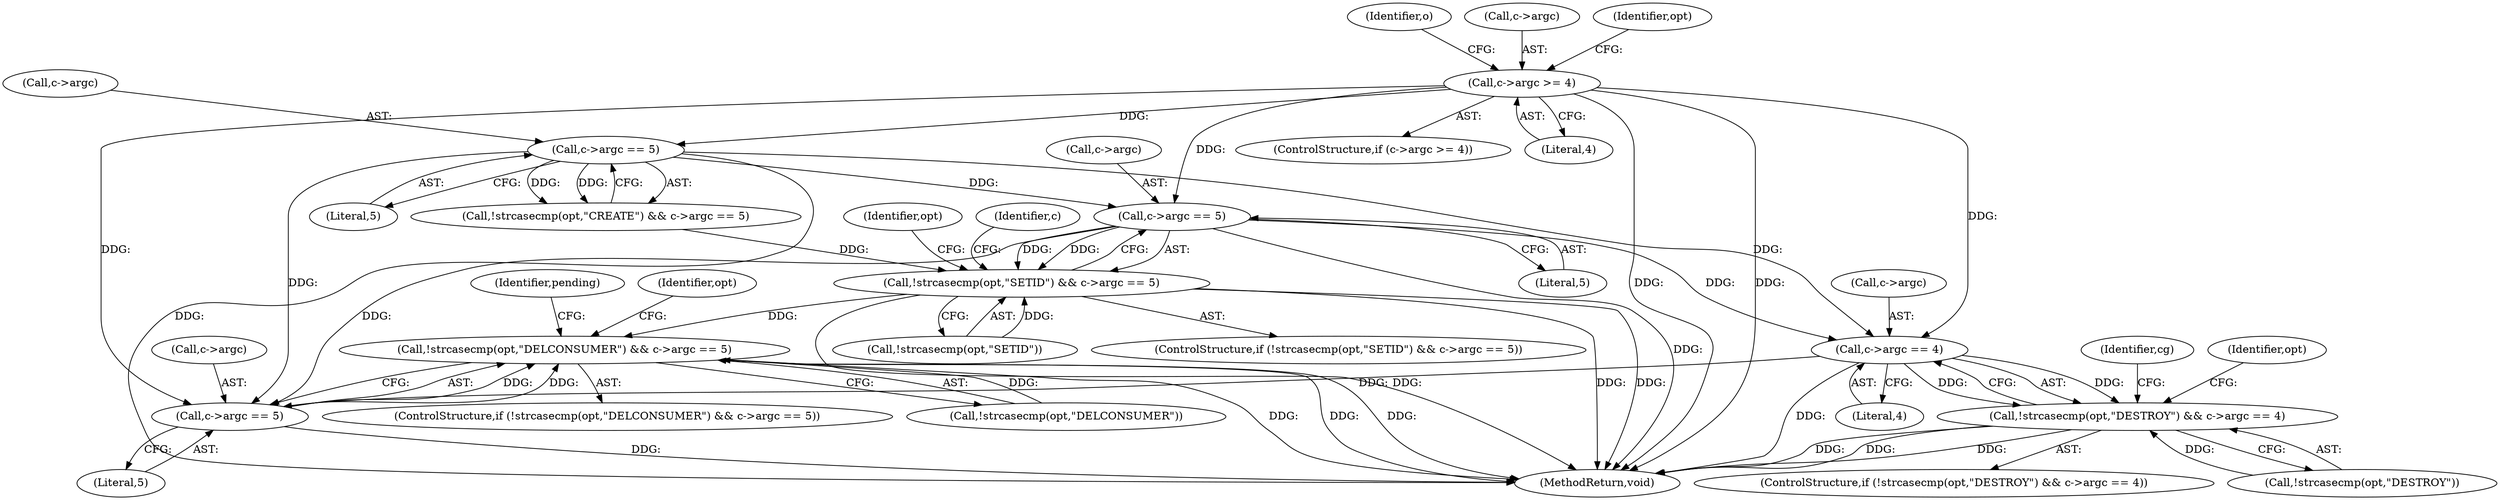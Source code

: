 digraph "0_redis_c04082cf138f1f51cedf05ee9ad36fb6763cafc6@pointer" {
"1000288" [label="(Call,c->argc == 5)"];
"1000213" [label="(Call,c->argc == 5)"];
"1000134" [label="(Call,c->argc >= 4)"];
"1000283" [label="(Call,!strcasecmp(opt,\"SETID\") && c->argc == 5)"];
"1000380" [label="(Call,!strcasecmp(opt,\"DELCONSUMER\") && c->argc == 5)"];
"1000345" [label="(Call,c->argc == 4)"];
"1000340" [label="(Call,!strcasecmp(opt,\"DESTROY\") && c->argc == 4)"];
"1000385" [label="(Call,c->argc == 5)"];
"1000341" [label="(Call,!strcasecmp(opt,\"DESTROY\"))"];
"1000284" [label="(Call,!strcasecmp(opt,\"SETID\"))"];
"1000339" [label="(ControlStructure,if (!strcasecmp(opt,\"DESTROY\") && c->argc == 4))"];
"1000142" [label="(Identifier,o)"];
"1000292" [label="(Literal,5)"];
"1000283" [label="(Call,!strcasecmp(opt,\"SETID\") && c->argc == 5)"];
"1000352" [label="(Identifier,cg)"];
"1000386" [label="(Call,c->argc)"];
"1000134" [label="(Call,c->argc >= 4)"];
"1000427" [label="(MethodReturn,void)"];
"1000383" [label="(Identifier,opt)"];
"1000133" [label="(ControlStructure,if (c->argc >= 4))"];
"1000138" [label="(Literal,4)"];
"1000213" [label="(Call,c->argc == 5)"];
"1000379" [label="(ControlStructure,if (!strcasecmp(opt,\"DELCONSUMER\") && c->argc == 5))"];
"1000340" [label="(Call,!strcasecmp(opt,\"DESTROY\") && c->argc == 4)"];
"1000389" [label="(Literal,5)"];
"1000301" [label="(Identifier,c)"];
"1000282" [label="(ControlStructure,if (!strcasecmp(opt,\"SETID\") && c->argc == 5))"];
"1000135" [label="(Call,c->argc)"];
"1000208" [label="(Call,!strcasecmp(opt,\"CREATE\") && c->argc == 5)"];
"1000288" [label="(Call,c->argc == 5)"];
"1000346" [label="(Call,c->argc)"];
"1000217" [label="(Literal,5)"];
"1000345" [label="(Call,c->argc == 4)"];
"1000380" [label="(Call,!strcasecmp(opt,\"DELCONSUMER\") && c->argc == 5)"];
"1000381" [label="(Call,!strcasecmp(opt,\"DELCONSUMER\"))"];
"1000211" [label="(Identifier,opt)"];
"1000349" [label="(Literal,4)"];
"1000289" [label="(Call,c->argc)"];
"1000414" [label="(Identifier,opt)"];
"1000393" [label="(Identifier,pending)"];
"1000214" [label="(Call,c->argc)"];
"1000385" [label="(Call,c->argc == 5)"];
"1000343" [label="(Identifier,opt)"];
"1000288" -> "1000283"  [label="AST: "];
"1000288" -> "1000292"  [label="CFG: "];
"1000289" -> "1000288"  [label="AST: "];
"1000292" -> "1000288"  [label="AST: "];
"1000283" -> "1000288"  [label="CFG: "];
"1000288" -> "1000427"  [label="DDG: "];
"1000288" -> "1000283"  [label="DDG: "];
"1000288" -> "1000283"  [label="DDG: "];
"1000213" -> "1000288"  [label="DDG: "];
"1000134" -> "1000288"  [label="DDG: "];
"1000288" -> "1000345"  [label="DDG: "];
"1000288" -> "1000385"  [label="DDG: "];
"1000213" -> "1000208"  [label="AST: "];
"1000213" -> "1000217"  [label="CFG: "];
"1000214" -> "1000213"  [label="AST: "];
"1000217" -> "1000213"  [label="AST: "];
"1000208" -> "1000213"  [label="CFG: "];
"1000213" -> "1000427"  [label="DDG: "];
"1000213" -> "1000208"  [label="DDG: "];
"1000213" -> "1000208"  [label="DDG: "];
"1000134" -> "1000213"  [label="DDG: "];
"1000213" -> "1000345"  [label="DDG: "];
"1000213" -> "1000385"  [label="DDG: "];
"1000134" -> "1000133"  [label="AST: "];
"1000134" -> "1000138"  [label="CFG: "];
"1000135" -> "1000134"  [label="AST: "];
"1000138" -> "1000134"  [label="AST: "];
"1000142" -> "1000134"  [label="CFG: "];
"1000211" -> "1000134"  [label="CFG: "];
"1000134" -> "1000427"  [label="DDG: "];
"1000134" -> "1000427"  [label="DDG: "];
"1000134" -> "1000345"  [label="DDG: "];
"1000134" -> "1000385"  [label="DDG: "];
"1000283" -> "1000282"  [label="AST: "];
"1000283" -> "1000284"  [label="CFG: "];
"1000284" -> "1000283"  [label="AST: "];
"1000301" -> "1000283"  [label="CFG: "];
"1000343" -> "1000283"  [label="CFG: "];
"1000283" -> "1000427"  [label="DDG: "];
"1000283" -> "1000427"  [label="DDG: "];
"1000283" -> "1000427"  [label="DDG: "];
"1000284" -> "1000283"  [label="DDG: "];
"1000208" -> "1000283"  [label="DDG: "];
"1000283" -> "1000380"  [label="DDG: "];
"1000380" -> "1000379"  [label="AST: "];
"1000380" -> "1000381"  [label="CFG: "];
"1000380" -> "1000385"  [label="CFG: "];
"1000381" -> "1000380"  [label="AST: "];
"1000385" -> "1000380"  [label="AST: "];
"1000393" -> "1000380"  [label="CFG: "];
"1000414" -> "1000380"  [label="CFG: "];
"1000380" -> "1000427"  [label="DDG: "];
"1000380" -> "1000427"  [label="DDG: "];
"1000380" -> "1000427"  [label="DDG: "];
"1000381" -> "1000380"  [label="DDG: "];
"1000385" -> "1000380"  [label="DDG: "];
"1000385" -> "1000380"  [label="DDG: "];
"1000345" -> "1000340"  [label="AST: "];
"1000345" -> "1000349"  [label="CFG: "];
"1000346" -> "1000345"  [label="AST: "];
"1000349" -> "1000345"  [label="AST: "];
"1000340" -> "1000345"  [label="CFG: "];
"1000345" -> "1000427"  [label="DDG: "];
"1000345" -> "1000340"  [label="DDG: "];
"1000345" -> "1000340"  [label="DDG: "];
"1000345" -> "1000385"  [label="DDG: "];
"1000340" -> "1000339"  [label="AST: "];
"1000340" -> "1000341"  [label="CFG: "];
"1000341" -> "1000340"  [label="AST: "];
"1000352" -> "1000340"  [label="CFG: "];
"1000383" -> "1000340"  [label="CFG: "];
"1000340" -> "1000427"  [label="DDG: "];
"1000340" -> "1000427"  [label="DDG: "];
"1000340" -> "1000427"  [label="DDG: "];
"1000341" -> "1000340"  [label="DDG: "];
"1000385" -> "1000389"  [label="CFG: "];
"1000386" -> "1000385"  [label="AST: "];
"1000389" -> "1000385"  [label="AST: "];
"1000385" -> "1000427"  [label="DDG: "];
}
